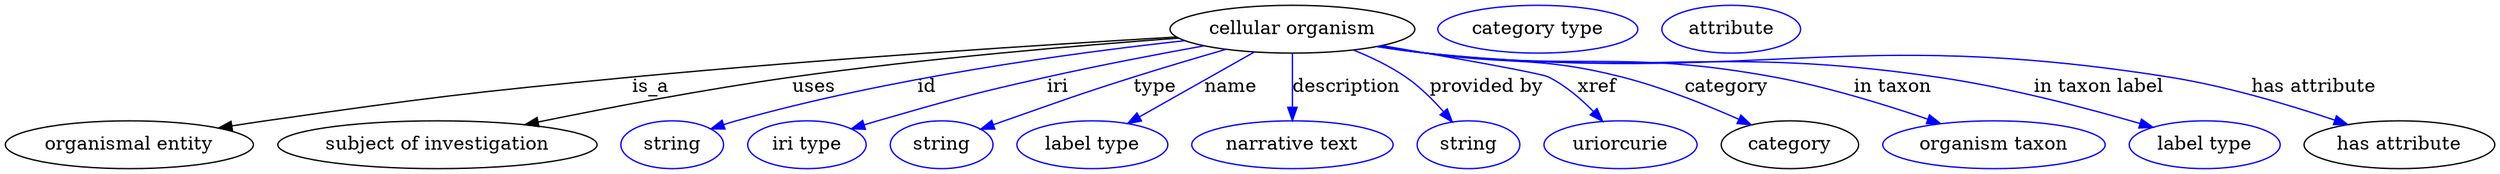 digraph {
	graph [bb="0,0,1866.4,123"];
	node [label="\N"];
	"cellular organism"	[height=0.5,
		label="cellular organism",
		pos="964.94,105",
		width=2.5456];
	"organismal entity"	[height=0.5,
		pos="92.942,18",
		width=2.5817];
	"cellular organism" -> "organismal entity"	[label=is_a,
		lp="483.94,61.5",
		pos="e,159.81,30.594 878.1,99.147 779.18,93.32 612.74,82.608 469.94,69 347.4,57.322 316.8,53.457 194.94,36 186.77,34.829 178.24,33.53 \
169.74,32.186"];
	"subject of investigation"	[height=0.5,
		pos="323.94,18",
		width=3.3219];
	"cellular organism" -> "subject of investigation"	[label=uses,
		lp="606.44,61.5",
		pos="e,389.52,33.084 879.79,98.314 803.61,92.69 689.01,82.904 589.94,69 525.35,59.935 452.6,46.001 399.53,35.143"];
	id	[color=blue,
		height=0.5,
		label=string,
		pos="499.94,18",
		width=1.0652];
	"cellular organism" -> id	[color=blue,
		label=id,
		lp="690.94,61.5",
		pos="e,528.94,29.948 884.2,96.357 799.32,87.047 662.46,68.402 547.94,36 544.84,35.121 541.64,34.148 538.44,33.124",
		style=solid];
	iri	[color=blue,
		height=0.5,
		label="iri type",
		pos="600.94,18",
		width=1.2277];
	"cellular organism" -> iri	[color=blue,
		label=iri,
		lp="788.94,61.5",
		pos="e,634.57,29.865 898.72,92.53 863.6,86.164 819.8,77.773 780.94,69 724.47,56.251 710.57,52.03 654.94,36 651.43,34.988 647.8,33.911 \
644.16,32.81",
		style=solid];
	type	[color=blue,
		height=0.5,
		label=string,
		pos="701.94,18",
		width=1.0652];
	"cellular organism" -> type	[color=blue,
		label=type,
		lp="861.94,61.5",
		pos="e,731.24,29.697 915.01,89.818 893.67,83.627 868.52,76.158 845.94,69 802.53,55.239 791.91,51.079 748.94,36 746.26,35.057 743.49,34.077 \
740.7,33.084",
		style=solid];
	name	[color=blue,
		height=0.5,
		label="label type",
		pos="814.94,18",
		width=1.5707];
	"cellular organism" -> name	[color=blue,
		label=name,
		lp="918.94,61.5",
		pos="e,841.39,33.988 936.37,87.812 911.89,73.938 876.52,53.896 850.27,39.017",
		style=solid];
	description	[color=blue,
		height=0.5,
		label="narrative text",
		pos="964.94,18",
		width=2.0943];
	"cellular organism" -> description	[color=blue,
		label=description,
		lp="1005.4,61.5",
		pos="e,964.94,36.175 964.94,86.799 964.94,75.163 964.94,59.548 964.94,46.237",
		style=solid];
	"provided by"	[color=blue,
		height=0.5,
		label=string,
		pos="1096.9,18",
		width=1.0652];
	"cellular organism" -> "provided by"	[color=blue,
		label="provided by",
		lp="1110.4,61.5",
		pos="e,1084.8,35.129 1010.9,89.218 1024.1,83.897 1038.1,77.151 1049.9,69 1060.4,61.784 1070.3,51.893 1078.3,42.813",
		style=solid];
	xref	[color=blue,
		height=0.5,
		label=uriorcurie,
		pos="1210.9,18",
		width=1.5887];
	"cellular organism" -> xref	[color=blue,
		label=xref,
		lp="1193.4,61.5",
		pos="e,1197.6,35.567 1031.9,92.7 1085,83.6 1151.2,71.869 1156.9,69 1169.6,62.688 1181.4,52.513 1190.7,42.985",
		style=solid];
	category	[height=0.5,
		pos="1337.9,18",
		width=1.4263];
	"cellular organism" -> category	[color=blue,
		label=category,
		lp="1290.4,61.5",
		pos="e,1309.1,32.9 1030.5,92.407 1042,90.507 1053.8,88.63 1064.9,87 1130.1,77.482 1148.2,85.272 1211.9,69 1242.3,61.244 1275.2,48.008 \
1299.8,37.102",
		style=solid];
	"in taxon"	[color=blue,
		height=0.5,
		label="organism taxon",
		pos="1490.9,18",
		width=2.3109];
	"cellular organism" -> "in taxon"	[color=blue,
		label="in taxon",
		lp="1414.9,61.5",
		pos="e,1450.9,33.918 1029.1,92.124 1041,90.199 1053.3,88.386 1064.9,87 1180.4,73.239 1211.6,89.994 1325.9,69 1365.4,61.752 1408.8,48.373 \
1441.2,37.278",
		style=solid];
	"in taxon label"	[color=blue,
		height=0.5,
		label="label type",
		pos="1648.9,18",
		width=1.5707];
	"cellular organism" -> "in taxon label"	[color=blue,
		label="in taxon label",
		lp="1569.4,61.5",
		pos="e,1610.1,31.129 1028.5,92 1040.6,90.063 1053.1,88.277 1064.9,87 1234.4,68.686 1279.3,93.345 1447.9,69 1500.8,61.375 1559.9,45.785 \
1600.3,34.028",
		style=solid];
	"has attribute"	[height=0.5,
		pos="1794.9,18",
		width=1.9859];
	"cellular organism" -> "has attribute"	[color=blue,
		label="has attribute",
		lp="1730.9,61.5",
		pos="e,1756.1,33.258 1028.2,91.902 1040.4,89.961 1053,88.2 1064.9,87 1311.4,62.187 1377.3,107.68 1621.9,69 1664.8,62.222 1712,48.096 \
1746.3,36.582",
		style=solid];
	"named thing_category"	[color=blue,
		height=0.5,
		label="category type",
		pos="1148.9,105",
		width=2.0762];
	"organismal entity_has attribute"	[color=blue,
		height=0.5,
		label=attribute,
		pos="1293.9,105",
		width=1.4443];
}
